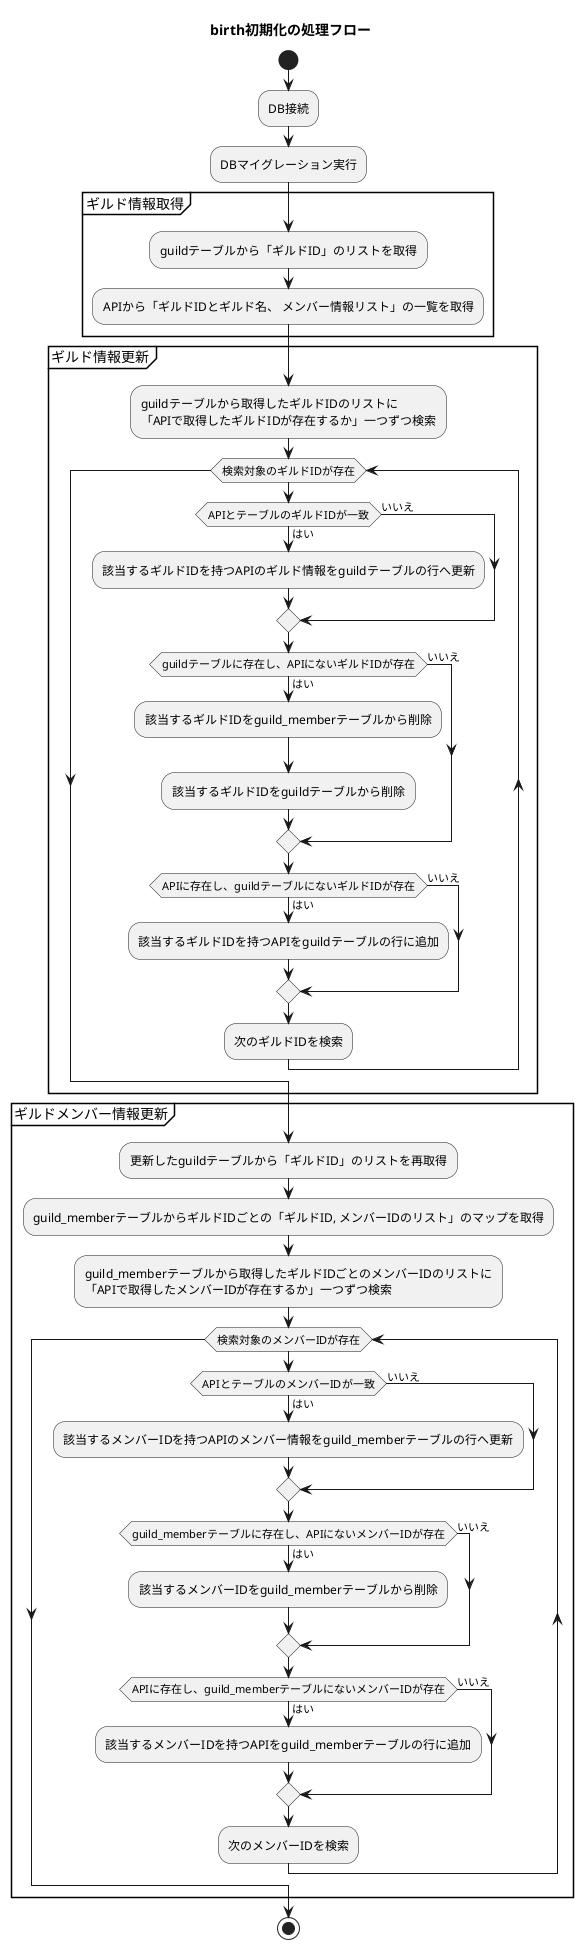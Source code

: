 @startuml
title birth初期化の処理フロー
start

:DB接続;
:DBマイグレーション実行;

' 初期更新処理

' --- ギルド情報取得 -------------------------
partition "ギルド情報取得" {
:guildテーブルから「ギルドID」のリストを取得;

:APIから「ギルドIDとギルド名、 メンバー情報リスト」の一覧を取得;
}
' ----------------------------------------------------


' --- ギルド情報更新 -------------------------
partition "ギルド情報更新" {

:guildテーブルから取得したギルドIDのリストに
「APIで取得したギルドIDが存在するか」一つずつ検索;


while (検索対象のギルドIDが存在)
    if (APIとテーブルのギルドIDが一致) is (はい) then
      :該当するギルドIDを持つAPIのギルド情報をguildテーブルの行へ更新;
    else (いいえ)
    endif

    if (guildテーブルに存在し、APIにないギルドIDが存在) is (はい) then
      :該当するギルドIDをguild_memberテーブルから削除;
      :該当するギルドIDをguildテーブルから削除;
    else (いいえ)
    endif

    if (APIに存在し、guildテーブルにないギルドIDが存在) is (はい) then
      :該当するギルドIDを持つAPIをguildテーブルの行に追加;
    else (いいえ)
    endif
    :次のギルドIDを検索;
endwhile

}
' ----------------------------------------------------


' --- ギルドメンバー情報更新 -------------------------
partition "ギルドメンバー情報更新" {

:更新したguildテーブルから「ギルドID」のリストを再取得;
:guild_memberテーブルからギルドIDごとの「ギルドID, メンバーIDのリスト」のマップを取得;

:guild_memberテーブルから取得したギルドIDごとのメンバーIDのリストに
「APIで取得したメンバーIDが存在するか」一つずつ検索;

while (検索対象のメンバーIDが存在)

    if (APIとテーブルのメンバーIDが一致) is (はい) then
       :該当するメンバーIDを持つAPIのメンバー情報をguild_memberテーブルの行へ更新;
    else (いいえ)
    endif

    if(guild_memberテーブルに存在し、APIにないメンバーIDが存在) is (はい) then
        :該当するメンバーIDをguild_memberテーブルから削除;
    else (いいえ)
    endif

    if(APIに存在し、guild_memberテーブルにないメンバーIDが存在) is (はい) then
        :該当するメンバーIDを持つAPIをguild_memberテーブルの行に追加;
    else (いいえ)
    endif

    :次のメンバーIDを検索;
endwhile

}
' ----------------------------------------------------

stop

@enduml